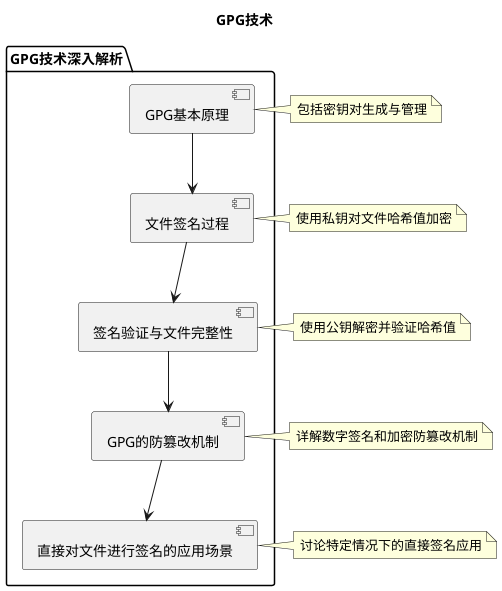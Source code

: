 @startuml
title GPG技术

package "GPG技术深入解析" {
    [GPG基本原理] --> [文件签名过程]
    [文件签名过程] --> [签名验证与文件完整性]
    [签名验证与文件完整性] --> [GPG的防篡改机制]
    [GPG的防篡改机制] --> [直接对文件进行签名的应用场景]
}

note right of [GPG基本原理] : 包括密钥对生成与管理
note right of [文件签名过程] : 使用私钥对文件哈希值加密
note right of [签名验证与文件完整性] : 使用公钥解密并验证哈希值
note right of [GPG的防篡改机制] : 详解数字签名和加密防篡改机制
note right of [直接对文件进行签名的应用场景] : 讨论特定情况下的直接签名应用

@enduml
